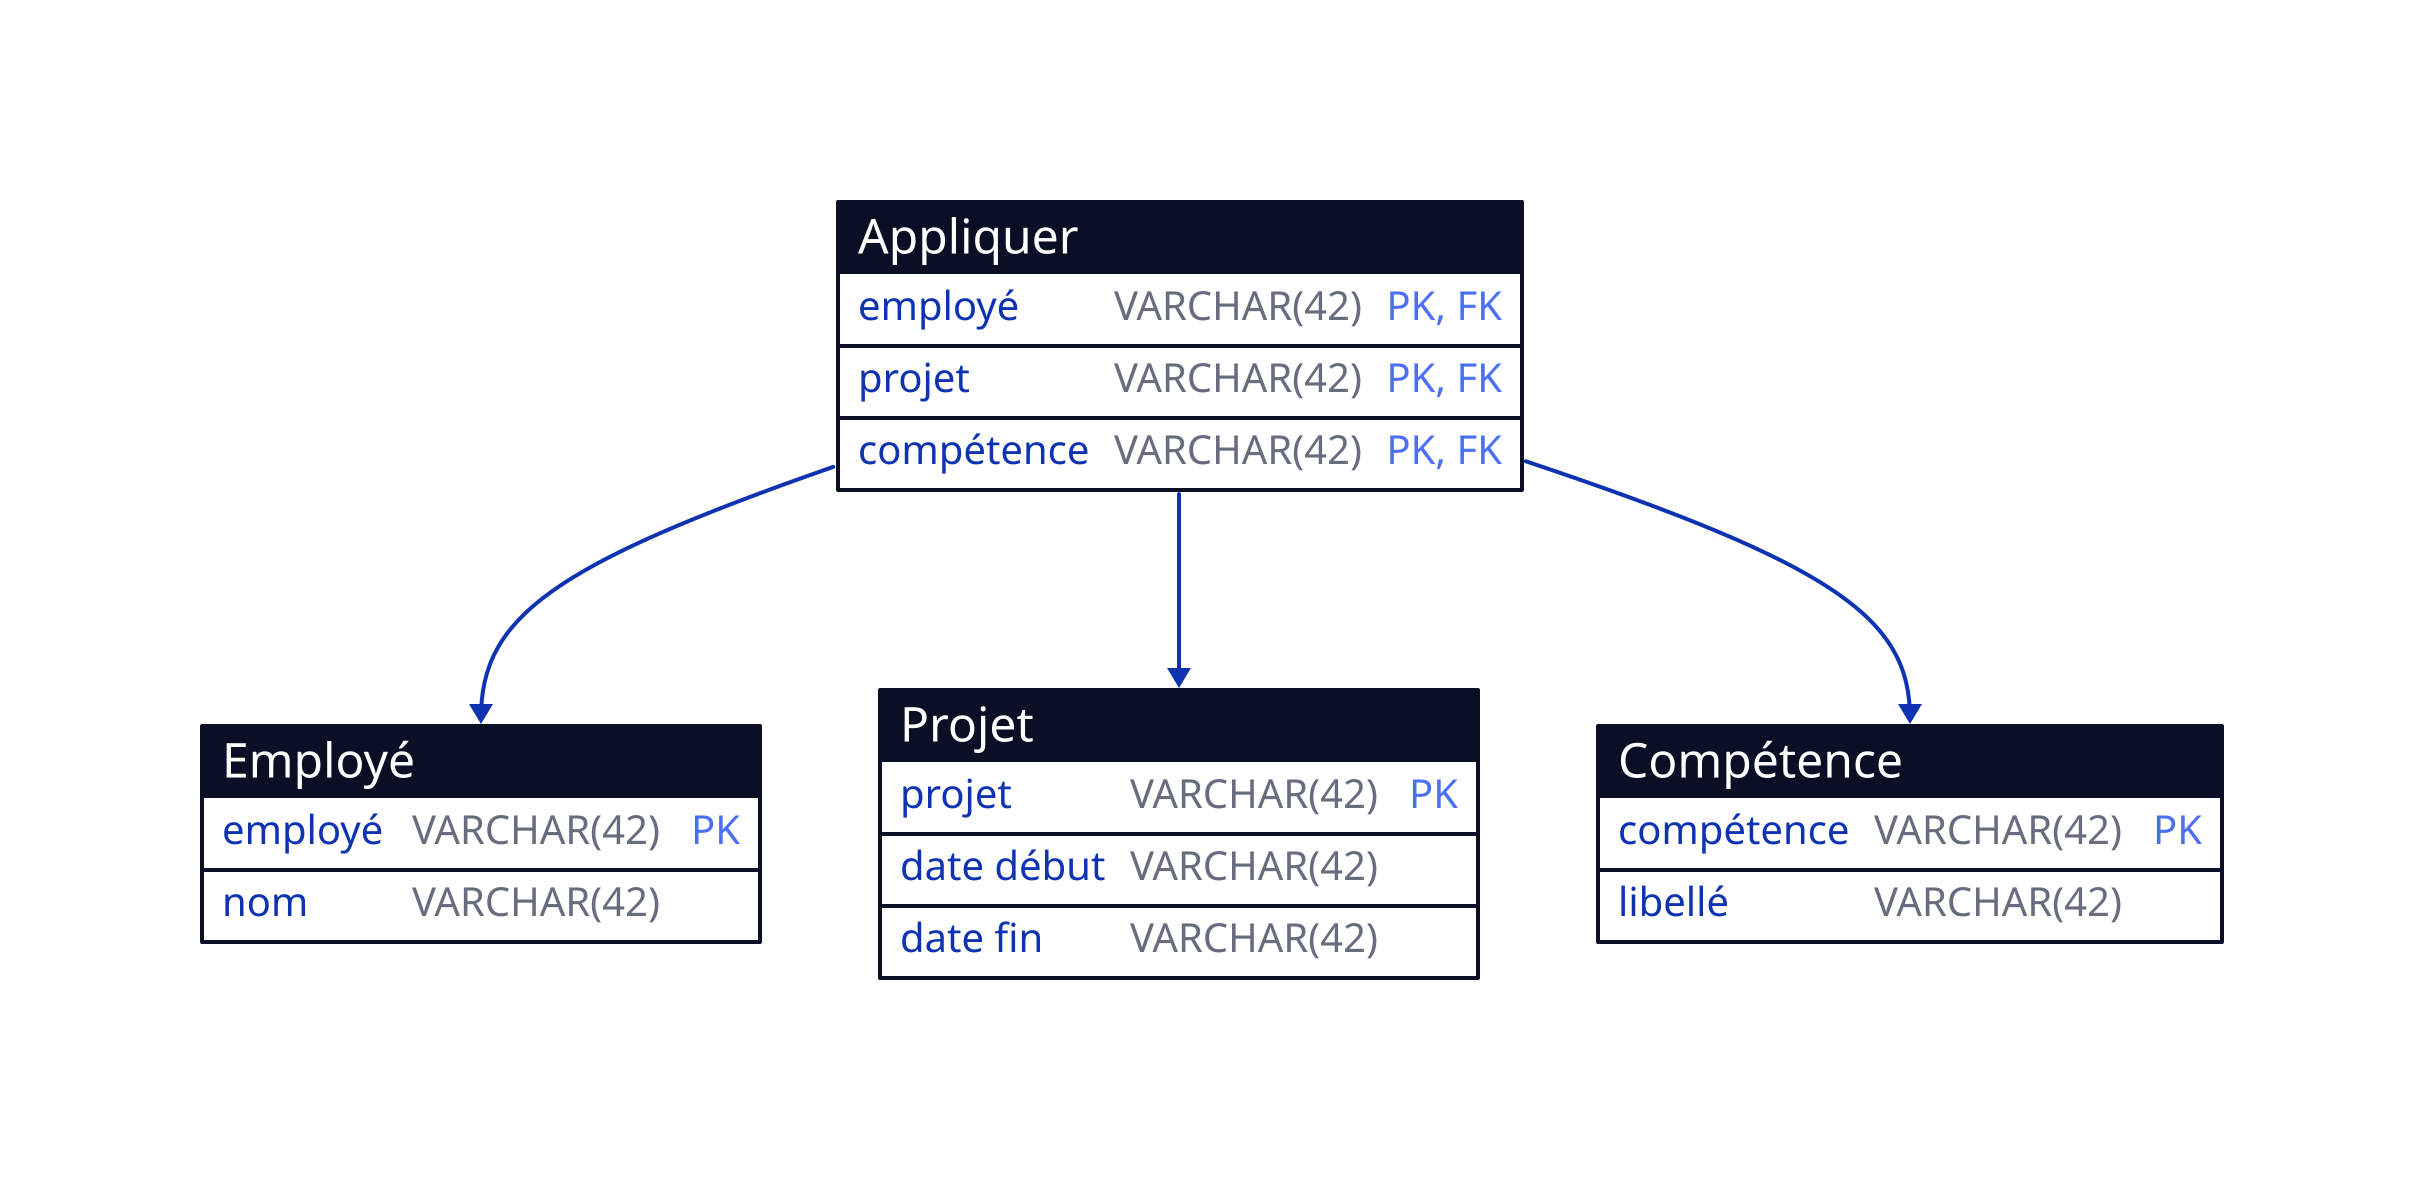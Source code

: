 "Appliquer": { shape: sql_table
  "employé":    VARCHAR(42) {constraint: [PK; FK]}
  "projet":     VARCHAR(42) {constraint: [PK; FK]}
  "compétence": VARCHAR(42) {constraint: [PK; FK]}
}

"Compétence": { shape: sql_table
  "compétence": VARCHAR(42) {constraint: PK}
  "libellé":    VARCHAR(42) 
}

"Employé": { shape: sql_table
  "employé": VARCHAR(42) {constraint: PK}
  "nom":     VARCHAR(42) 
}

"Projet": { shape: sql_table
  "projet":     VARCHAR(42) {constraint: PK}
  "date début": VARCHAR(42) 
  "date fin":   VARCHAR(42) 
}

"Appliquer"."employé" -> "Employé"."employé"
"Appliquer"."projet" -> "Projet"."projet"
"Appliquer"."compétence" -> "Compétence"."compétence"
